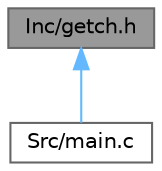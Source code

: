 digraph "Inc/getch.h"
{
 // LATEX_PDF_SIZE
  bgcolor="transparent";
  edge [fontname=Helvetica,fontsize=10,labelfontname=Helvetica,labelfontsize=10];
  node [fontname=Helvetica,fontsize=10,shape=box,height=0.2,width=0.4];
  Node1 [label="Inc/getch.h",height=0.2,width=0.4,color="gray40", fillcolor="grey60", style="filled", fontcolor="black",tooltip="This file contains the headers of getch functions (code in stm32l0xx_it.c)"];
  Node1 -> Node2 [dir="back",color="steelblue1",style="solid"];
  Node2 [label="Src/main.c",height=0.2,width=0.4,color="grey40", fillcolor="white", style="filled",URL="$main_8c.html",tooltip=": Main program body"];
}
